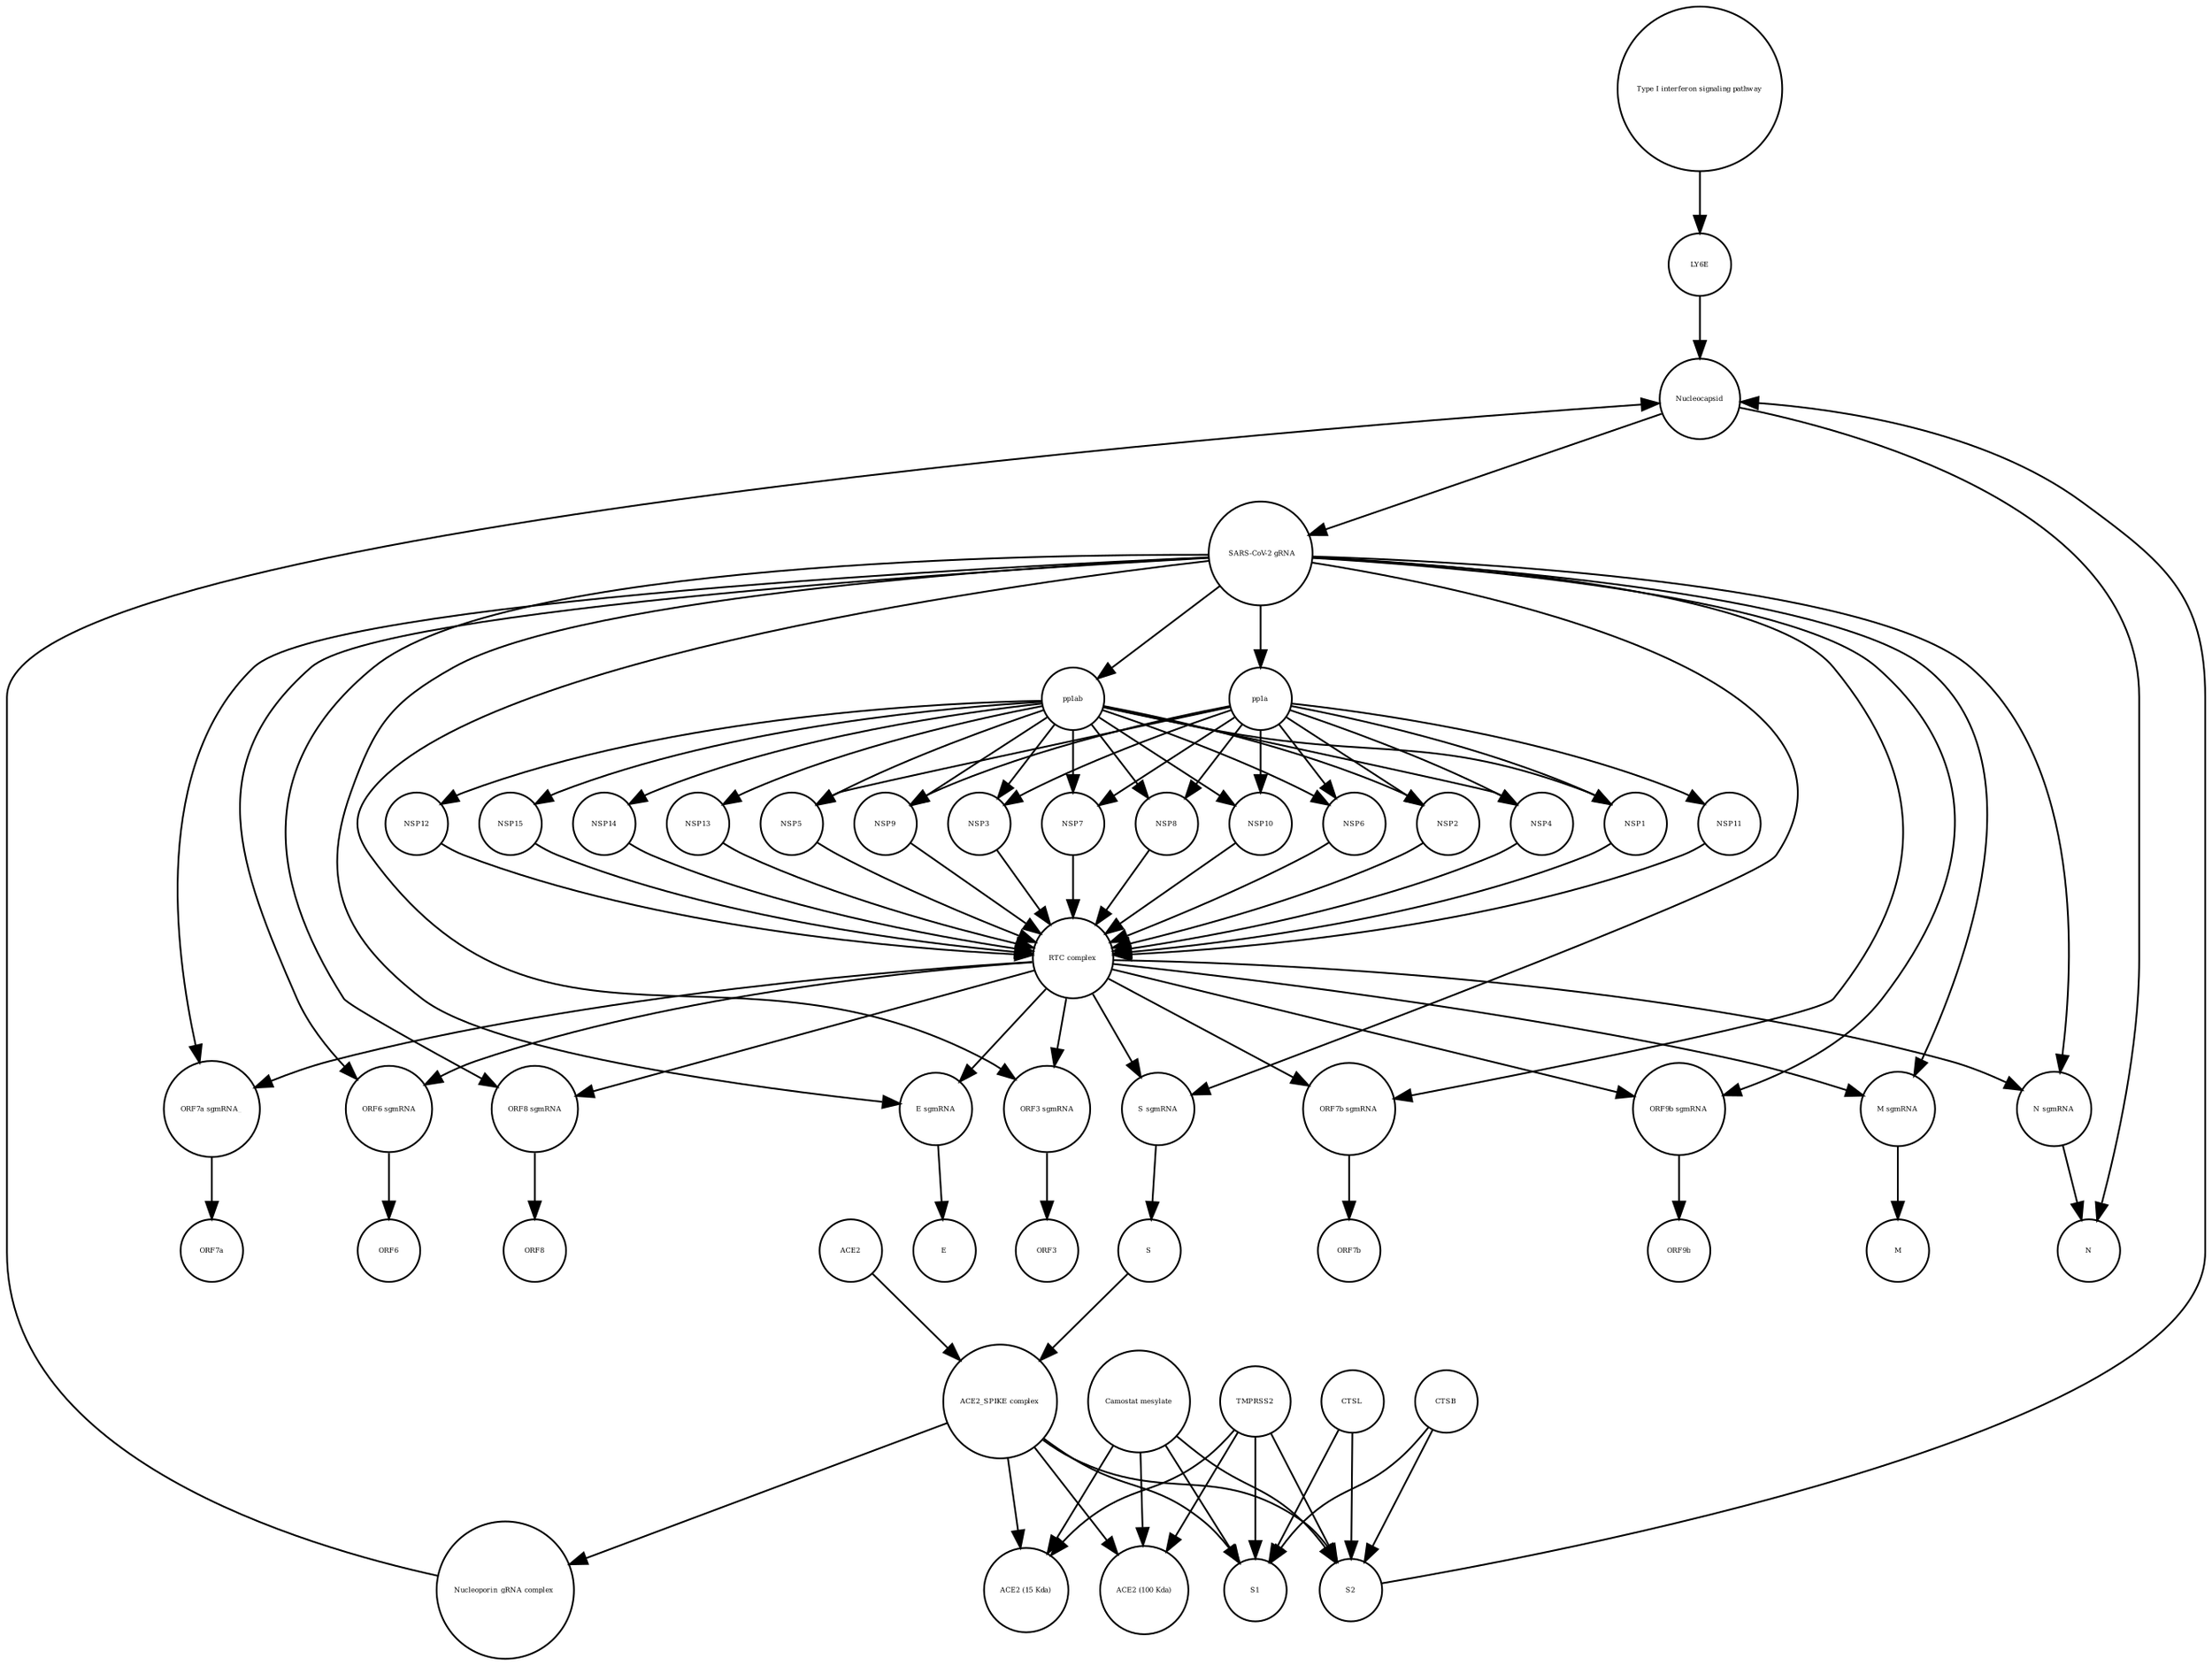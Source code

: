 strict digraph  {
"Type I interferon signaling pathway" [annotation="", bipartite=0, cls=phenotype, fontsize=4, label="Type I interferon signaling pathway", shape=circle];
LY6E [annotation="", bipartite=0, cls=macromolecule, fontsize=4, label=LY6E, shape=circle];
"ORF6 sgmRNA" [annotation="", bipartite=0, cls="nucleic acid feature", fontsize=4, label="ORF6 sgmRNA", shape=circle];
NSP8 [annotation="", bipartite=0, cls=macromolecule, fontsize=4, label=NSP8, shape=circle];
M [annotation="", bipartite=0, cls=macromolecule, fontsize=4, label=M, shape=circle];
"ORF8 sgmRNA" [annotation="", bipartite=0, cls="nucleic acid feature", fontsize=4, label="ORF8 sgmRNA", shape=circle];
NSP10 [annotation="", bipartite=0, cls=macromolecule, fontsize=4, label=NSP10, shape=circle];
pp1a [annotation="", bipartite=0, cls=macromolecule, fontsize=4, label=pp1a, shape=circle];
NSP11 [annotation="", bipartite=0, cls=macromolecule, fontsize=4, label=NSP11, shape=circle];
"E sgmRNA" [annotation="", bipartite=0, cls="nucleic acid feature", fontsize=4, label="E sgmRNA", shape=circle];
ORF8 [annotation="", bipartite=0, cls=macromolecule, fontsize=4, label=ORF8, shape=circle];
NSP13 [annotation="", bipartite=0, cls=macromolecule, fontsize=4, label=NSP13, shape=circle];
NSP6 [annotation="", bipartite=0, cls=macromolecule, fontsize=4, label=NSP6, shape=circle];
" SARS-CoV-2 gRNA" [annotation="", bipartite=0, cls="nucleic acid feature", fontsize=4, label=" SARS-CoV-2 gRNA", shape=circle];
"Camostat mesylate" [annotation="urn_miriam_pubchem.compound_2536", bipartite=0, cls="simple chemical", fontsize=4, label="Camostat mesylate", shape=circle];
ORF7b [annotation="", bipartite=0, cls=macromolecule, fontsize=4, label=ORF7b, shape=circle];
NSP2 [annotation="", bipartite=0, cls=macromolecule, fontsize=4, label=NSP2, shape=circle];
ORF7a [annotation="", bipartite=0, cls=macromolecule, fontsize=4, label=ORF7a, shape=circle];
NSP12 [annotation="", bipartite=0, cls=macromolecule, fontsize=4, label=NSP12, shape=circle];
"N sgmRNA" [annotation="", bipartite=0, cls="nucleic acid feature", fontsize=4, label="N sgmRNA", shape=circle];
N [annotation="", bipartite=0, cls=macromolecule, fontsize=4, label=N, shape=circle];
ORF6 [annotation="", bipartite=0, cls=macromolecule, fontsize=4, label=ORF6, shape=circle];
CTSB [annotation="", bipartite=0, cls=macromolecule, fontsize=4, label=CTSB, shape=circle];
NSP15 [annotation="", bipartite=0, cls=macromolecule, fontsize=4, label=NSP15, shape=circle];
"RTC complex" [annotation="", bipartite=0, cls=complex, fontsize=4, label="RTC complex", shape=circle];
E [annotation="", bipartite=0, cls=macromolecule, fontsize=4, label=E, shape=circle];
S2 [annotation="", bipartite=0, cls=macromolecule, fontsize=4, label=S2, shape=circle];
TMPRSS2 [annotation="", bipartite=0, cls=macromolecule, fontsize=4, label=TMPRSS2, shape=circle];
"ORF3 sgmRNA" [annotation="", bipartite=0, cls="nucleic acid feature", fontsize=4, label="ORF3 sgmRNA", shape=circle];
CTSL [annotation="", bipartite=0, cls=macromolecule, fontsize=4, label=CTSL, shape=circle];
"ORF7b sgmRNA" [annotation="", bipartite=0, cls="nucleic acid feature", fontsize=4, label="ORF7b sgmRNA", shape=circle];
"ORF9b sgmRNA" [annotation="", bipartite=0, cls="nucleic acid feature", fontsize=4, label="ORF9b sgmRNA", shape=circle];
"ACE2_SPIKE complex" [annotation="", bipartite=0, cls=complex, fontsize=4, label="ACE2_SPIKE complex", shape=circle];
"Nucleoporin_gRNA complex " [annotation="", bipartite=0, cls=complex, fontsize=4, label="Nucleoporin_gRNA complex ", shape=circle];
ORF3 [annotation="", bipartite=0, cls=macromolecule, fontsize=4, label=ORF3, shape=circle];
NSP4 [annotation="", bipartite=0, cls=macromolecule, fontsize=4, label=NSP4, shape=circle];
ORF9b [annotation="", bipartite=0, cls=macromolecule, fontsize=4, label=ORF9b, shape=circle];
NSP1 [annotation="", bipartite=0, cls=macromolecule, fontsize=4, label=NSP1, shape=circle];
"M sgmRNA" [annotation="", bipartite=0, cls="nucleic acid feature", fontsize=4, label="M sgmRNA", shape=circle];
"ACE2 (100 Kda)" [annotation="", bipartite=0, cls=macromolecule, fontsize=4, label="ACE2 (100 Kda)", shape=circle];
"ACE2 (15 Kda)" [annotation="", bipartite=0, cls=macromolecule, fontsize=4, label="ACE2 (15 Kda)", shape=circle];
"S sgmRNA" [annotation="", bipartite=0, cls="nucleic acid feature", fontsize=4, label="S sgmRNA", shape=circle];
NSP14 [annotation="", bipartite=0, cls=macromolecule, fontsize=4, label=NSP14, shape=circle];
NSP5 [annotation="", bipartite=0, cls=macromolecule, fontsize=4, label=NSP5, shape=circle];
NSP9 [annotation="", bipartite=0, cls=macromolecule, fontsize=4, label=NSP9, shape=circle];
NSP3 [annotation="", bipartite=0, cls=macromolecule, fontsize=4, label=NSP3, shape=circle];
ACE2 [annotation="", bipartite=0, cls=macromolecule, fontsize=4, label=ACE2, shape=circle];
S [annotation="", bipartite=0, cls=macromolecule, fontsize=4, label=S, shape=circle];
"ORF7a sgmRNA_" [annotation="", bipartite=0, cls="nucleic acid feature", fontsize=4, label="ORF7a sgmRNA_", shape=circle];
Nucleocapsid [annotation="", bipartite=0, cls=complex, fontsize=4, label=Nucleocapsid, shape=circle];
S1 [annotation="", bipartite=0, cls=macromolecule, fontsize=4, label=S1, shape=circle];
NSP7 [annotation="", bipartite=0, cls=macromolecule, fontsize=4, label=NSP7, shape=circle];
pp1ab [annotation="", bipartite=0, cls=macromolecule, fontsize=4, label=pp1ab, shape=circle];
"Type I interferon signaling pathway" -> LY6E  [annotation="", interaction_type=stimulation];
LY6E -> Nucleocapsid  [annotation="urn_miriam_doi_10.1101%2F2020.03.05.979260|urn_miriam_doi_10.1101%2F2020.04.02.021469", interaction_type=inhibition];
"ORF6 sgmRNA" -> ORF6  [annotation="", interaction_type=production];
NSP8 -> "RTC complex"  [annotation="", interaction_type=production];
"ORF8 sgmRNA" -> ORF8  [annotation="", interaction_type=production];
NSP10 -> "RTC complex"  [annotation="", interaction_type=production];
pp1a -> NSP2  [annotation=urn_miriam_pubmed_31226023, interaction_type=catalysis];
pp1a -> NSP9  [annotation=urn_miriam_pubmed_31226023, interaction_type=catalysis];
pp1a -> NSP5  [annotation=urn_miriam_pubmed_31226023, interaction_type=catalysis];
pp1a -> NSP3  [annotation=urn_miriam_pubmed_31226023, interaction_type=catalysis];
pp1a -> NSP8  [annotation=urn_miriam_pubmed_31226023, interaction_type=catalysis];
pp1a -> NSP7  [annotation=urn_miriam_pubmed_31226023, interaction_type=catalysis];
pp1a -> NSP10  [annotation=urn_miriam_pubmed_31226023, interaction_type=catalysis];
pp1a -> NSP11  [annotation=urn_miriam_pubmed_31226023, interaction_type=catalysis];
pp1a -> NSP4  [annotation=urn_miriam_pubmed_31226023, interaction_type=catalysis];
pp1a -> NSP1  [annotation=urn_miriam_pubmed_31226023, interaction_type=catalysis];
pp1a -> NSP6  [annotation=urn_miriam_pubmed_31226023, interaction_type=catalysis];
NSP11 -> "RTC complex"  [annotation="", interaction_type=production];
"E sgmRNA" -> E  [annotation="", interaction_type=production];
NSP13 -> "RTC complex"  [annotation="", interaction_type=production];
NSP6 -> "RTC complex"  [annotation="", interaction_type=production];
" SARS-CoV-2 gRNA" -> pp1a  [annotation="", interaction_type=production];
" SARS-CoV-2 gRNA" -> pp1ab  [annotation="", interaction_type=production];
" SARS-CoV-2 gRNA" -> "ORF3 sgmRNA"  [annotation="", interaction_type=production];
" SARS-CoV-2 gRNA" -> "ORF6 sgmRNA"  [annotation="", interaction_type=production];
" SARS-CoV-2 gRNA" -> "S sgmRNA"  [annotation="", interaction_type=production];
" SARS-CoV-2 gRNA" -> "ORF7b sgmRNA"  [annotation="", interaction_type=production];
" SARS-CoV-2 gRNA" -> "ORF9b sgmRNA"  [annotation="", interaction_type=production];
" SARS-CoV-2 gRNA" -> "ORF8 sgmRNA"  [annotation="", interaction_type=production];
" SARS-CoV-2 gRNA" -> "N sgmRNA"  [annotation="", interaction_type=production];
" SARS-CoV-2 gRNA" -> "ORF7a sgmRNA_"  [annotation="", interaction_type=production];
" SARS-CoV-2 gRNA" -> "E sgmRNA"  [annotation="", interaction_type=production];
" SARS-CoV-2 gRNA" -> "M sgmRNA"  [annotation="", interaction_type=production];
"Camostat mesylate" -> S1  [annotation="urn_miriam_pubmed_32142651|urn_miriam_pubmed_32094589|urn_miriam_pubmed_24227843", interaction_type=inhibition];
"Camostat mesylate" -> "ACE2 (100 Kda)"  [annotation="urn_miriam_pubmed_32142651|urn_miriam_pubmed_32094589|urn_miriam_pubmed_24227843", interaction_type=inhibition];
"Camostat mesylate" -> "ACE2 (15 Kda)"  [annotation="urn_miriam_pubmed_32142651|urn_miriam_pubmed_32094589|urn_miriam_pubmed_24227843", interaction_type=inhibition];
"Camostat mesylate" -> S2  [annotation="urn_miriam_pubmed_32142651|urn_miriam_pubmed_32094589|urn_miriam_pubmed_24227843", interaction_type=inhibition];
NSP2 -> "RTC complex"  [annotation="", interaction_type=production];
NSP12 -> "RTC complex"  [annotation="", interaction_type=production];
"N sgmRNA" -> N  [annotation="", interaction_type=production];
CTSB -> S1  [annotation=urn_miriam_pubmed_32142651, interaction_type=catalysis];
CTSB -> S2  [annotation=urn_miriam_pubmed_32142651, interaction_type=catalysis];
NSP15 -> "RTC complex"  [annotation="", interaction_type=production];
"RTC complex" -> "ORF3 sgmRNA"  [annotation=urn_miriam_pubmed_31226023, interaction_type="necessary stimulation"];
"RTC complex" -> "ORF6 sgmRNA"  [annotation=urn_miriam_pubmed_31226023, interaction_type="necessary stimulation"];
"RTC complex" -> "S sgmRNA"  [annotation=urn_miriam_pubmed_31226023, interaction_type="necessary stimulation"];
"RTC complex" -> "ORF7b sgmRNA"  [annotation=urn_miriam_pubmed_31226023, interaction_type="necessary stimulation"];
"RTC complex" -> "ORF9b sgmRNA"  [annotation=urn_miriam_pubmed_31226023, interaction_type="necessary stimulation"];
"RTC complex" -> "ORF8 sgmRNA"  [annotation=urn_miriam_pubmed_31226023, interaction_type="necessary stimulation"];
"RTC complex" -> "N sgmRNA"  [annotation=urn_miriam_pubmed_31226023, interaction_type="necessary stimulation"];
"RTC complex" -> "ORF7a sgmRNA_"  [annotation=urn_miriam_pubmed_31226023, interaction_type="necessary stimulation"];
"RTC complex" -> "E sgmRNA"  [annotation=urn_miriam_pubmed_31226023, interaction_type="necessary stimulation"];
"RTC complex" -> "M sgmRNA"  [annotation=urn_miriam_pubmed_31226023, interaction_type="necessary stimulation"];
S2 -> Nucleocapsid  [annotation="", interaction_type=stimulation];
TMPRSS2 -> S1  [annotation="urn_miriam_pubmed_32142651|urn_miriam_pubmed_32094589|urn_miriam_pubmed_24227843", interaction_type=catalysis];
TMPRSS2 -> "ACE2 (100 Kda)"  [annotation="urn_miriam_pubmed_32142651|urn_miriam_pubmed_32094589|urn_miriam_pubmed_24227843", interaction_type=catalysis];
TMPRSS2 -> "ACE2 (15 Kda)"  [annotation="urn_miriam_pubmed_32142651|urn_miriam_pubmed_32094589|urn_miriam_pubmed_24227843", interaction_type=catalysis];
TMPRSS2 -> S2  [annotation="urn_miriam_pubmed_32142651|urn_miriam_pubmed_32094589|urn_miriam_pubmed_24227843", interaction_type=catalysis];
"ORF3 sgmRNA" -> ORF3  [annotation="", interaction_type=production];
CTSL -> S1  [annotation=urn_miriam_pubmed_32142651, interaction_type=catalysis];
CTSL -> S2  [annotation=urn_miriam_pubmed_32142651, interaction_type=catalysis];
"ORF7b sgmRNA" -> ORF7b  [annotation="", interaction_type=production];
"ORF9b sgmRNA" -> ORF9b  [annotation="", interaction_type=production];
"ACE2_SPIKE complex" -> "ACE2 (100 Kda)"  [annotation="", interaction_type=production];
"ACE2_SPIKE complex" -> "ACE2 (15 Kda)"  [annotation="", interaction_type=production];
"ACE2_SPIKE complex" -> S1  [annotation="", interaction_type=production];
"ACE2_SPIKE complex" -> S2  [annotation="", interaction_type=production];
"ACE2_SPIKE complex" -> "Nucleoporin_gRNA complex "  [annotation="urn_miriam_pubmed_32142651|urn_miriam_pubmed_32094589", interaction_type=stimulation];
"Nucleoporin_gRNA complex " -> Nucleocapsid  [annotation="", interaction_type=production];
NSP4 -> "RTC complex"  [annotation="", interaction_type=production];
NSP1 -> "RTC complex"  [annotation="", interaction_type=production];
"M sgmRNA" -> M  [annotation="", interaction_type=production];
"S sgmRNA" -> S  [annotation="", interaction_type=production];
NSP14 -> "RTC complex"  [annotation="", interaction_type=production];
NSP5 -> "RTC complex"  [annotation="", interaction_type=production];
NSP9 -> "RTC complex"  [annotation="", interaction_type=production];
NSP3 -> "RTC complex"  [annotation="", interaction_type=production];
ACE2 -> "ACE2_SPIKE complex"  [annotation="", interaction_type=production];
S -> "ACE2_SPIKE complex"  [annotation="", interaction_type=production];
"ORF7a sgmRNA_" -> ORF7a  [annotation="", interaction_type=production];
Nucleocapsid -> N  [annotation="", interaction_type=production];
Nucleocapsid -> " SARS-CoV-2 gRNA"  [annotation="", interaction_type=production];
NSP7 -> "RTC complex"  [annotation="", interaction_type=production];
pp1ab -> NSP2  [annotation=urn_miriam_pubmed_31226023, interaction_type=catalysis];
pp1ab -> NSP14  [annotation=urn_miriam_pubmed_31226023, interaction_type=catalysis];
pp1ab -> NSP5  [annotation=urn_miriam_pubmed_31226023, interaction_type=catalysis];
pp1ab -> NSP9  [annotation=urn_miriam_pubmed_31226023, interaction_type=catalysis];
pp1ab -> NSP3  [annotation=urn_miriam_pubmed_31226023, interaction_type=catalysis];
pp1ab -> NSP8  [annotation=urn_miriam_pubmed_31226023, interaction_type=catalysis];
pp1ab -> NSP7  [annotation=urn_miriam_pubmed_31226023, interaction_type=catalysis];
pp1ab -> NSP12  [annotation=urn_miriam_pubmed_31226023, interaction_type=catalysis];
pp1ab -> NSP10  [annotation=urn_miriam_pubmed_31226023, interaction_type=catalysis];
pp1ab -> NSP4  [annotation=urn_miriam_pubmed_31226023, interaction_type=catalysis];
pp1ab -> NSP13  [annotation=urn_miriam_pubmed_31226023, interaction_type=catalysis];
pp1ab -> NSP1  [annotation=urn_miriam_pubmed_31226023, interaction_type=catalysis];
pp1ab -> NSP15  [annotation=urn_miriam_pubmed_31226023, interaction_type=catalysis];
pp1ab -> NSP6  [annotation=urn_miriam_pubmed_31226023, interaction_type=catalysis];
}
